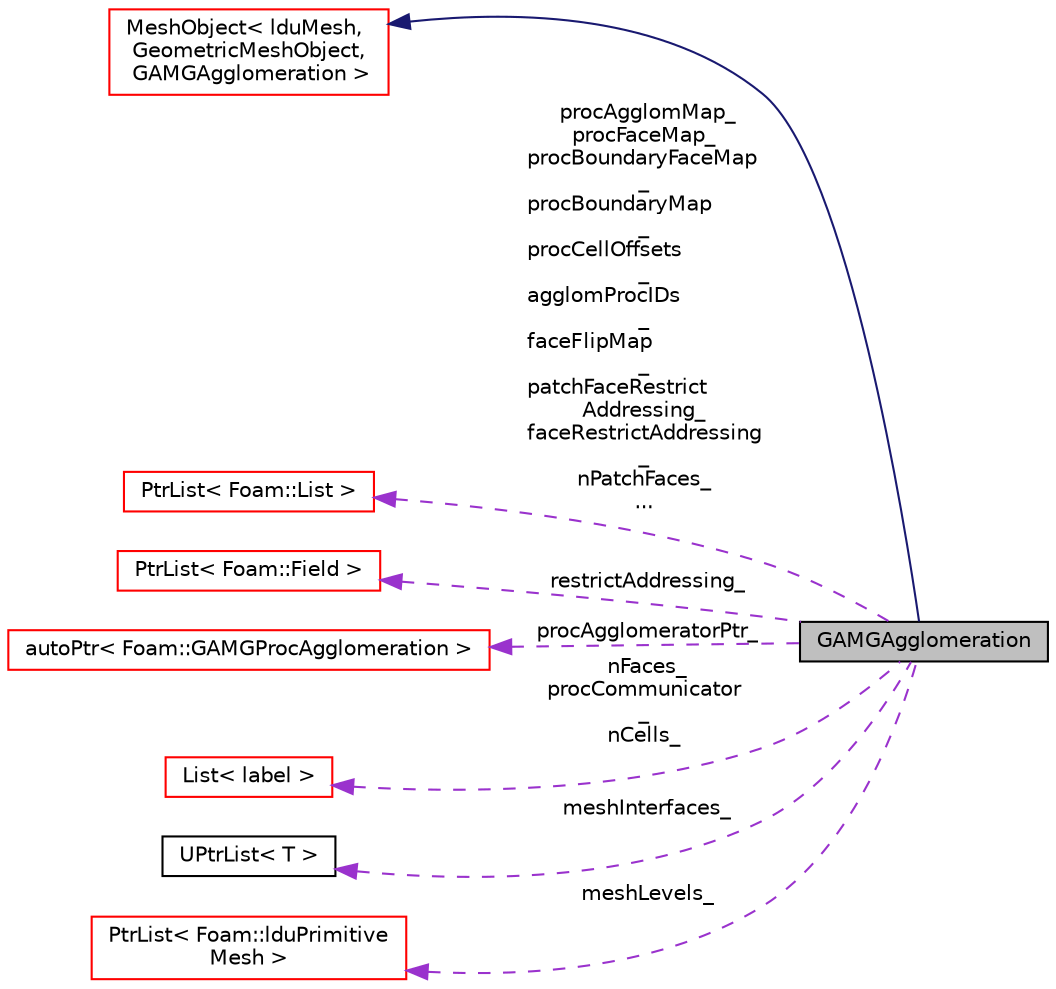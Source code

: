 digraph "GAMGAgglomeration"
{
  bgcolor="transparent";
  edge [fontname="Helvetica",fontsize="10",labelfontname="Helvetica",labelfontsize="10"];
  node [fontname="Helvetica",fontsize="10",shape=record];
  rankdir="LR";
  Node1 [label="GAMGAgglomeration",height=0.2,width=0.4,color="black", fillcolor="grey75", style="filled", fontcolor="black"];
  Node2 -> Node1 [dir="back",color="midnightblue",fontsize="10",style="solid",fontname="Helvetica"];
  Node2 [label="MeshObject\< lduMesh,\l GeometricMeshObject,\l GAMGAgglomeration \>",height=0.2,width=0.4,color="red",URL="$a01501.html"];
  Node3 -> Node1 [dir="back",color="darkorchid3",fontsize="10",style="dashed",label=" procAgglomMap_\nprocFaceMap_\nprocBoundaryFaceMap\l_\nprocBoundaryMap\l_\nprocCellOffsets\l_\nagglomProcIDs\l_\nfaceFlipMap\l_\npatchFaceRestrict\lAddressing_\nfaceRestrictAddressing\l_\nnPatchFaces_\n..." ,fontname="Helvetica"];
  Node3 [label="PtrList\< Foam::List \>",height=0.2,width=0.4,color="red",URL="$a02072.html"];
  Node4 -> Node1 [dir="back",color="darkorchid3",fontsize="10",style="dashed",label=" restrictAddressing_" ,fontname="Helvetica"];
  Node4 [label="PtrList\< Foam::Field \>",height=0.2,width=0.4,color="red",URL="$a02072.html"];
  Node5 -> Node1 [dir="back",color="darkorchid3",fontsize="10",style="dashed",label=" procAgglomeratorPtr_" ,fontname="Helvetica"];
  Node5 [label="autoPtr\< Foam::GAMGProcAgglomeration \>",height=0.2,width=0.4,color="red",URL="$a00085.html"];
  Node6 -> Node1 [dir="back",color="darkorchid3",fontsize="10",style="dashed",label=" nFaces_\nprocCommunicator\l_\nnCells_" ,fontname="Helvetica"];
  Node6 [label="List\< label \>",height=0.2,width=0.4,color="red",URL="$a01391.html"];
  Node7 -> Node1 [dir="back",color="darkorchid3",fontsize="10",style="dashed",label=" meshInterfaces_" ,fontname="Helvetica"];
  Node7 [label="UPtrList\< T \>",height=0.2,width=0.4,color="black",URL="$a02864.html",tooltip="A templated 1D list of pointers to objects of type <T>, where the size of the array is known and used..."];
  Node8 -> Node1 [dir="back",color="darkorchid3",fontsize="10",style="dashed",label=" meshLevels_" ,fontname="Helvetica"];
  Node8 [label="PtrList\< Foam::lduPrimitive\lMesh \>",height=0.2,width=0.4,color="red",URL="$a02072.html"];
}
